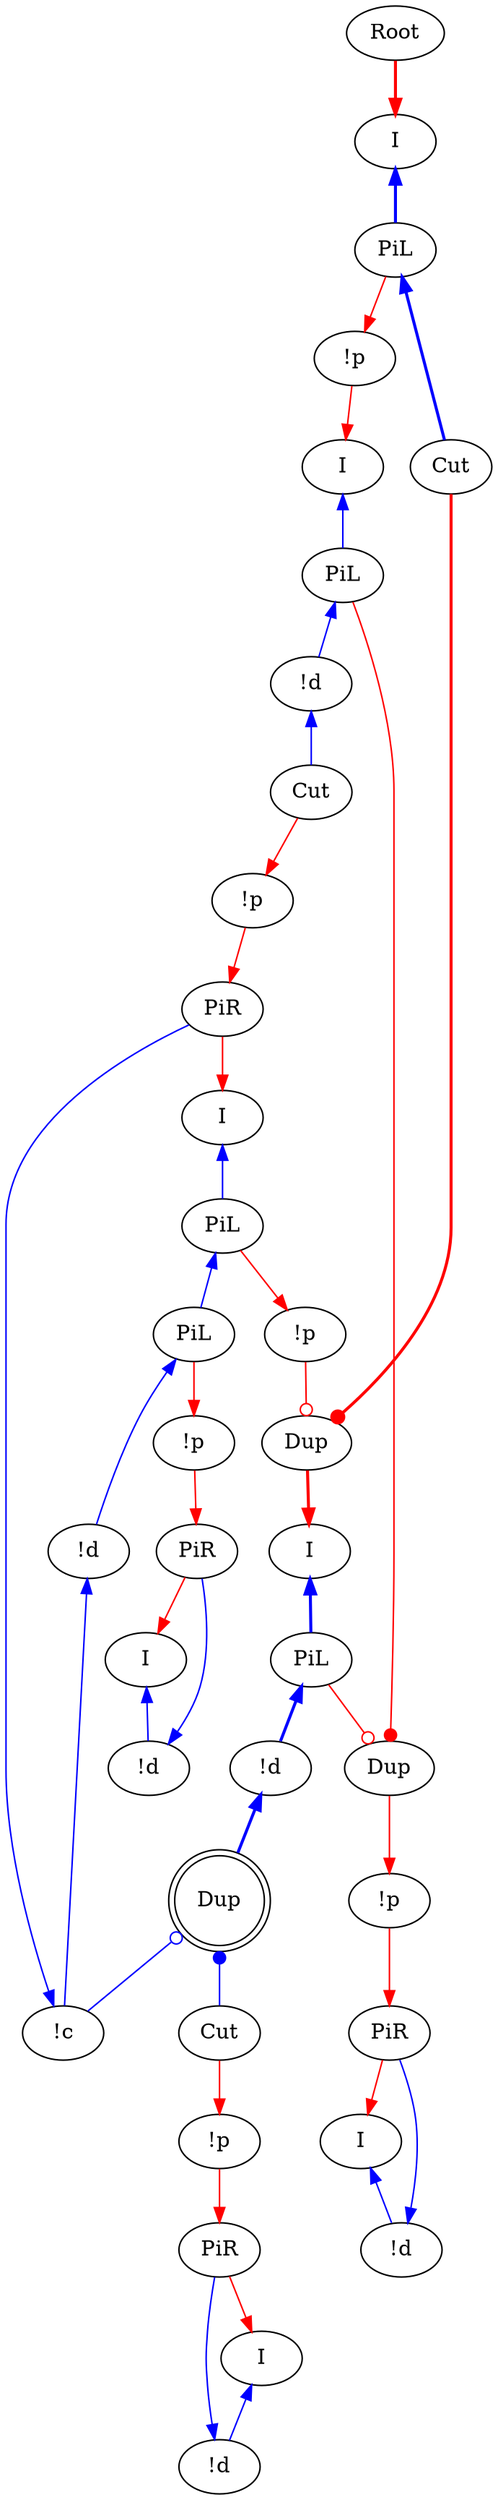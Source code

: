 digraph {
"Root0" [label="Root"]
"I0" [label="I"]
"!p0" [label="!p"]
"Cut0" [label="Cut"]
"PiR0" [label="PiR"]
"!c0" [label="!c"]
"!d0" [label="!d"]
"PiL0" [label="PiL"]
"PiL1" [label="PiL"]
"I1" [label="I"]
"!p1" [label="!p"]
"!p2" [label="!p"]
"Cut1" [label="Cut"]
"PiR1" [label="PiR"]
"PiR2" [label="PiR"]
"!d1" [label="!d"]
"I2" [label="I"]
"!d2" [label="!d"]
"I3" [label="I"]
"!p3" [label="!p"]
"PiR3" [label="PiR"]
"!d3" [label="!d"]
"I4" [label="I"]
"PiL2" [label="PiL"]
"!p4" [label="!p"]
"!p5" [label="!p"]
"Dup2_0" [label="Dup",shape=doublecircle]
"Dup2_1" [label="Dup"]
"Cut2" [label="Cut"]
"!d4" [label="!d"]
"!d5" [label="!d"]
"PiL3" [label="PiL"]
"PiL4" [label="PiL"]
"I5" [label="I"]
"I6" [label="I"]
"Dup3_0" [label="Dup"]
"PiL3" -> "Dup3_0"[color=red,tooltip="e100",arrowhead=dot]
"PiL4" -> "Dup3_0"[color=red,tooltip="e101",arrowhead=odot]
"Dup3_0" -> "!p1"[color=red,tooltip="e21"]
"!d4" -> "Cut0"[color=blue,tooltip="e23",dir=back]
"!d5" -> "Dup2_0"[color=blue,tooltip="e25",penwidth=2,dir=back]
"I0" -> "PiL2"[color=blue,tooltip="e32",penwidth=2,dir=back]
"PiL2" -> "!p4"[color=red,tooltip="e34"]
"Cut0" -> "!p0"[color=red,tooltip="e37"]
"!p0" -> "PiR0"[color=red,tooltip="e39"]
"!c0" -> "PiR0"[color=blue,tooltip="e41",dir=back]
"PiR0" -> "I1"[color=red,tooltip="e43"]
"Dup2_0" -> "Cut1"[color=blue,tooltip="e45",arrowtail=dot,dir=back]
"!d0" -> "!c0"[color=blue,tooltip="e46",dir=back]
"Dup2_0" -> "!c0"[color=blue,tooltip="e47",arrowtail=odot,dir=back]
"PiL0" -> "!d0"[color=blue,tooltip="e49",dir=back]
"PiL1" -> "PiL0"[color=blue,tooltip="e51",dir=back]
"PiL0" -> "!p3"[color=red,tooltip="e53"]
"I1" -> "PiL1"[color=blue,tooltip="e55",dir=back]
"PiL1" -> "!p5"[color=red,tooltip="e57"]
"!p1" -> "PiR1"[color=red,tooltip="e59"]
"Cut1" -> "!p2"[color=red,tooltip="e63"]
"!p2" -> "PiR2"[color=red,tooltip="e65"]
"!d1" -> "PiR1"[color=blue,tooltip="e67",dir=back]
"PiR1" -> "I2"[color=red,tooltip="e69"]
"!d2" -> "PiR2"[color=blue,tooltip="e75",dir=back]
"PiR2" -> "I3"[color=red,tooltip="e77"]
"I2" -> "!d1"[color=blue,tooltip="e79",dir=back]
"I3" -> "!d2"[color=blue,tooltip="e83",dir=back]
"!p3" -> "PiR3"[color=red,tooltip="e85"]
"!d3" -> "PiR3"[color=blue,tooltip="e87",dir=back]
"PiR3" -> "I4"[color=red,tooltip="e89"]
"PiL2" -> "Cut2"[color=blue,tooltip="e90",penwidth=2,dir=back]
"I4" -> "!d3"[color=blue,tooltip="e91",dir=back]
"!p4" -> "I5"[color=red,tooltip="e92"]
"Dup2_1" -> "I6"[color=red,tooltip="e93",penwidth=2]
"Cut2" -> "Dup2_1"[color=red,tooltip="e94",arrowhead=dot,penwidth=2]
"!p5" -> "Dup2_1"[color=red,tooltip="e95",arrowhead=odot]
"PiL3" -> "!d4"[color=blue,tooltip="e96",dir=back]
"PiL4" -> "!d5"[color=blue,tooltip="e97",penwidth=2,dir=back]
"I5" -> "PiL3"[color=blue,tooltip="e98",dir=back]
"I6" -> "PiL4"[color=blue,tooltip="e99",penwidth=2,dir=back]
"Root0" -> "I0"[color=red,tooltip="rettop",penwidth=2]
}
